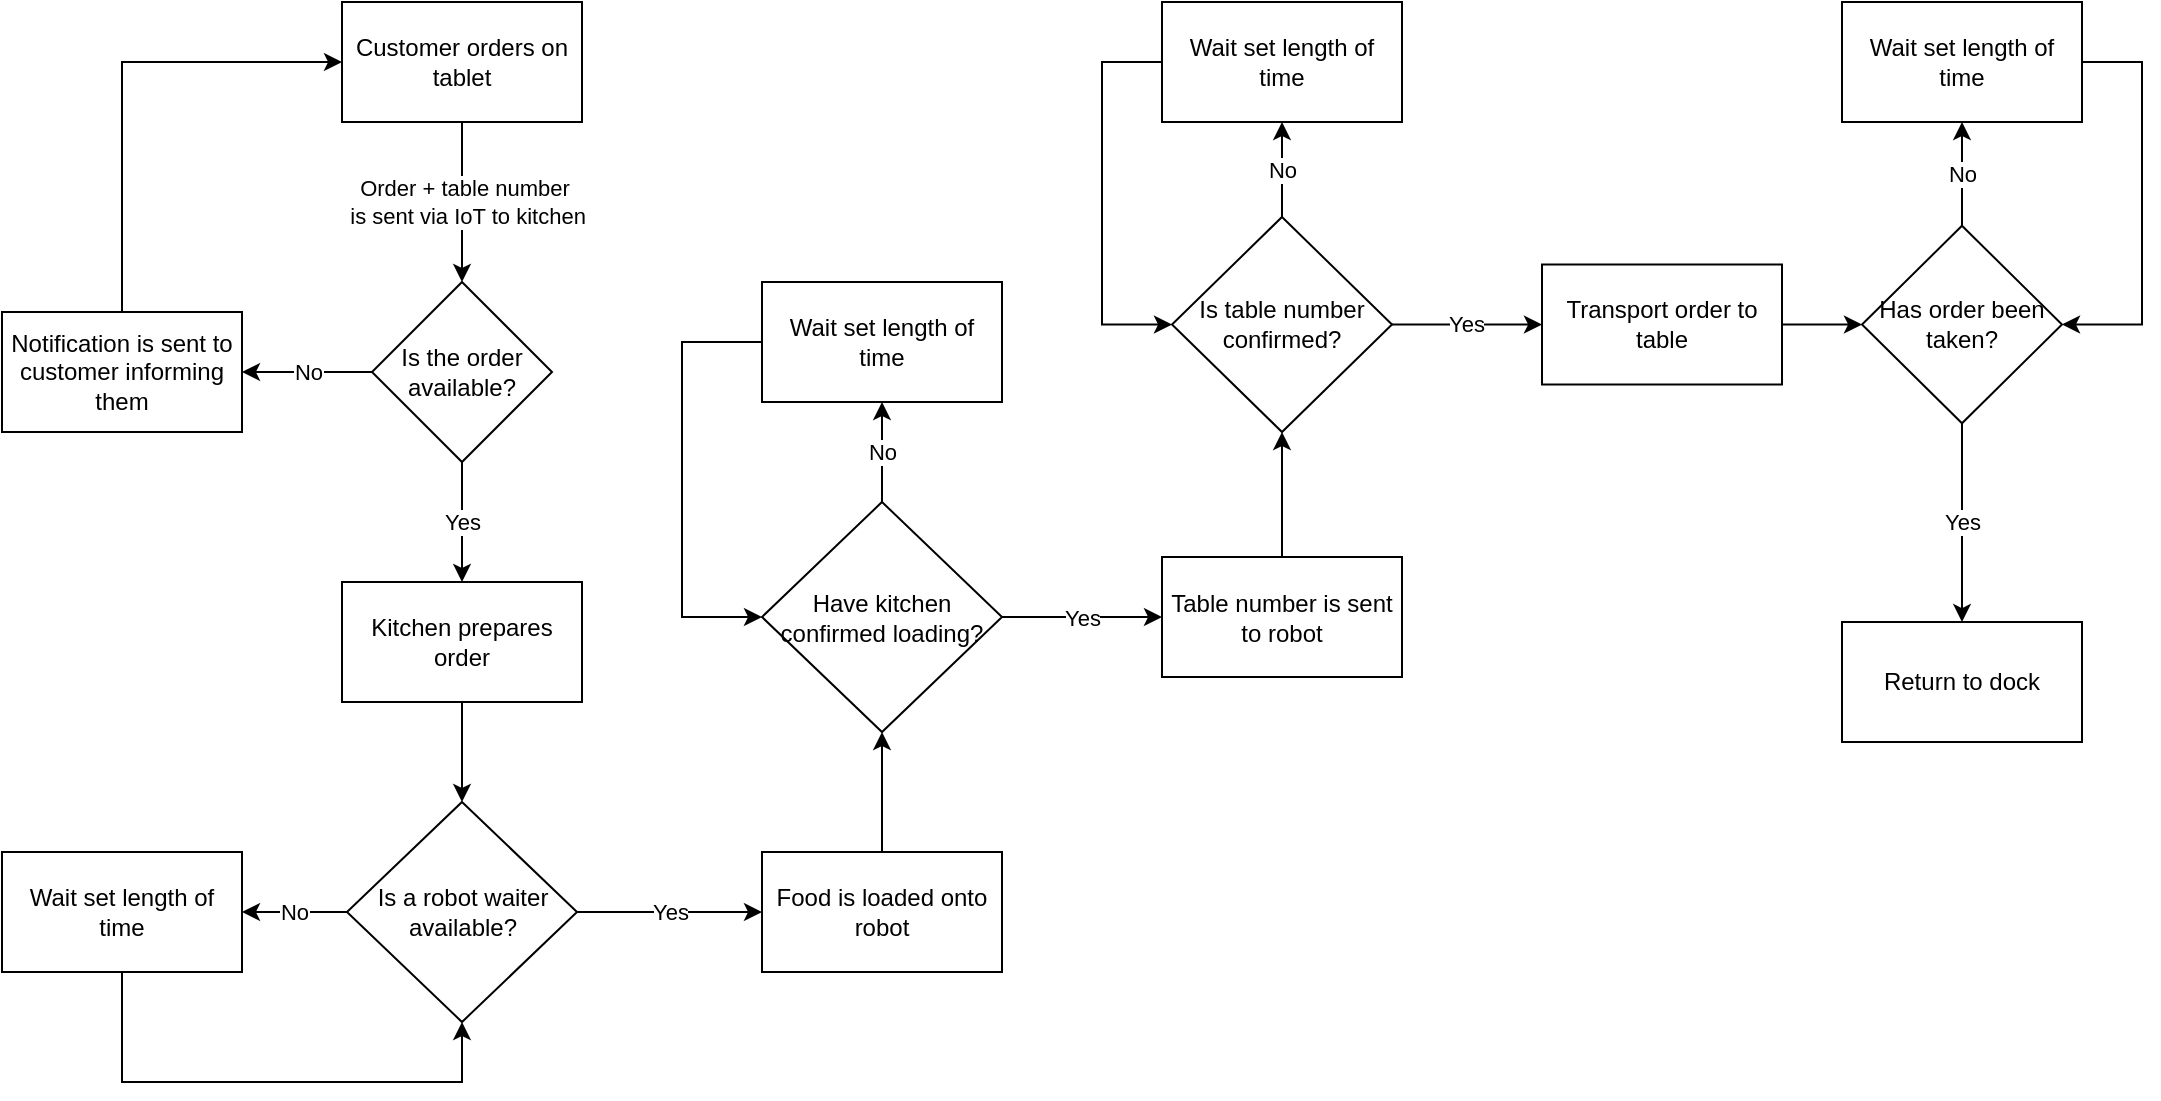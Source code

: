 <mxfile version="14.1.1" type="device"><diagram id="C5RBs43oDa-KdzZeNtuy" name="Page-1"><mxGraphModel dx="1422" dy="762" grid="1" gridSize="10" guides="1" tooltips="1" connect="1" arrows="1" fold="1" page="1" pageScale="1" pageWidth="1169" pageHeight="1654" math="0" shadow="0"><root><mxCell id="WIyWlLk6GJQsqaUBKTNV-0"/><mxCell id="WIyWlLk6GJQsqaUBKTNV-1" parent="WIyWlLk6GJQsqaUBKTNV-0"/><mxCell id="u0edr9tUWgna8qGxPva8-6" value="Order + table number&lt;br&gt;&amp;nbsp;is sent via IoT to kitchen" style="edgeStyle=orthogonalEdgeStyle;rounded=0;orthogonalLoop=1;jettySize=auto;html=1;" edge="1" parent="WIyWlLk6GJQsqaUBKTNV-1" source="u0edr9tUWgna8qGxPva8-0"><mxGeometry relative="1" as="geometry"><mxPoint x="270" y="180" as="targetPoint"/></mxGeometry></mxCell><mxCell id="u0edr9tUWgna8qGxPva8-0" value="Customer orders on tablet" style="rounded=0;whiteSpace=wrap;html=1;" vertex="1" parent="WIyWlLk6GJQsqaUBKTNV-1"><mxGeometry x="210" y="40" width="120" height="60" as="geometry"/></mxCell><mxCell id="u0edr9tUWgna8qGxPva8-9" value="No" style="edgeStyle=orthogonalEdgeStyle;rounded=0;orthogonalLoop=1;jettySize=auto;html=1;" edge="1" parent="WIyWlLk6GJQsqaUBKTNV-1" source="u0edr9tUWgna8qGxPva8-7" target="u0edr9tUWgna8qGxPva8-8"><mxGeometry relative="1" as="geometry"/></mxCell><mxCell id="u0edr9tUWgna8qGxPva8-16" value="Yes" style="edgeStyle=orthogonalEdgeStyle;rounded=0;orthogonalLoop=1;jettySize=auto;html=1;" edge="1" parent="WIyWlLk6GJQsqaUBKTNV-1" source="u0edr9tUWgna8qGxPva8-7" target="u0edr9tUWgna8qGxPva8-15"><mxGeometry relative="1" as="geometry"/></mxCell><mxCell id="u0edr9tUWgna8qGxPva8-7" value="Is the order available?" style="rhombus;whiteSpace=wrap;html=1;" vertex="1" parent="WIyWlLk6GJQsqaUBKTNV-1"><mxGeometry x="225" y="180" width="90" height="90" as="geometry"/></mxCell><mxCell id="u0edr9tUWgna8qGxPva8-14" style="edgeStyle=orthogonalEdgeStyle;rounded=0;orthogonalLoop=1;jettySize=auto;html=1;exitX=0.5;exitY=0;exitDx=0;exitDy=0;entryX=0;entryY=0.5;entryDx=0;entryDy=0;" edge="1" parent="WIyWlLk6GJQsqaUBKTNV-1" source="u0edr9tUWgna8qGxPva8-8" target="u0edr9tUWgna8qGxPva8-0"><mxGeometry relative="1" as="geometry"/></mxCell><mxCell id="u0edr9tUWgna8qGxPva8-8" value="Notification is sent to customer informing them" style="whiteSpace=wrap;html=1;" vertex="1" parent="WIyWlLk6GJQsqaUBKTNV-1"><mxGeometry x="40" y="195" width="120" height="60" as="geometry"/></mxCell><mxCell id="u0edr9tUWgna8qGxPva8-18" value="" style="edgeStyle=orthogonalEdgeStyle;rounded=0;orthogonalLoop=1;jettySize=auto;html=1;" edge="1" parent="WIyWlLk6GJQsqaUBKTNV-1" source="u0edr9tUWgna8qGxPva8-15" target="u0edr9tUWgna8qGxPva8-17"><mxGeometry relative="1" as="geometry"/></mxCell><mxCell id="u0edr9tUWgna8qGxPva8-15" value="Kitchen prepares order" style="whiteSpace=wrap;html=1;" vertex="1" parent="WIyWlLk6GJQsqaUBKTNV-1"><mxGeometry x="210" y="330" width="120" height="60" as="geometry"/></mxCell><mxCell id="u0edr9tUWgna8qGxPva8-23" value="No" style="edgeStyle=orthogonalEdgeStyle;rounded=0;orthogonalLoop=1;jettySize=auto;html=1;" edge="1" parent="WIyWlLk6GJQsqaUBKTNV-1" source="u0edr9tUWgna8qGxPva8-17" target="u0edr9tUWgna8qGxPva8-22"><mxGeometry relative="1" as="geometry"/></mxCell><mxCell id="u0edr9tUWgna8qGxPva8-26" value="Yes" style="edgeStyle=orthogonalEdgeStyle;rounded=0;orthogonalLoop=1;jettySize=auto;html=1;" edge="1" parent="WIyWlLk6GJQsqaUBKTNV-1" source="u0edr9tUWgna8qGxPva8-17" target="u0edr9tUWgna8qGxPva8-25"><mxGeometry relative="1" as="geometry"/></mxCell><mxCell id="u0edr9tUWgna8qGxPva8-17" value="Is a robot waiter available?" style="rhombus;whiteSpace=wrap;html=1;" vertex="1" parent="WIyWlLk6GJQsqaUBKTNV-1"><mxGeometry x="212.5" y="440" width="115" height="110" as="geometry"/></mxCell><mxCell id="u0edr9tUWgna8qGxPva8-24" style="edgeStyle=orthogonalEdgeStyle;rounded=0;orthogonalLoop=1;jettySize=auto;html=1;exitX=0.5;exitY=1;exitDx=0;exitDy=0;entryX=0.5;entryY=1;entryDx=0;entryDy=0;" edge="1" parent="WIyWlLk6GJQsqaUBKTNV-1" source="u0edr9tUWgna8qGxPva8-22" target="u0edr9tUWgna8qGxPva8-17"><mxGeometry relative="1" as="geometry"><Array as="points"><mxPoint x="100" y="580"/><mxPoint x="270" y="580"/></Array></mxGeometry></mxCell><mxCell id="u0edr9tUWgna8qGxPva8-22" value="Wait set length of time" style="whiteSpace=wrap;html=1;" vertex="1" parent="WIyWlLk6GJQsqaUBKTNV-1"><mxGeometry x="40" y="465" width="120" height="60" as="geometry"/></mxCell><mxCell id="u0edr9tUWgna8qGxPva8-28" value="" style="edgeStyle=orthogonalEdgeStyle;rounded=0;orthogonalLoop=1;jettySize=auto;html=1;" edge="1" parent="WIyWlLk6GJQsqaUBKTNV-1" source="u0edr9tUWgna8qGxPva8-25" target="u0edr9tUWgna8qGxPva8-27"><mxGeometry relative="1" as="geometry"/></mxCell><mxCell id="u0edr9tUWgna8qGxPva8-25" value="Food is loaded onto robot" style="whiteSpace=wrap;html=1;" vertex="1" parent="WIyWlLk6GJQsqaUBKTNV-1"><mxGeometry x="420" y="465" width="120" height="60" as="geometry"/></mxCell><mxCell id="u0edr9tUWgna8qGxPva8-31" value="No" style="edgeStyle=orthogonalEdgeStyle;rounded=0;orthogonalLoop=1;jettySize=auto;html=1;" edge="1" parent="WIyWlLk6GJQsqaUBKTNV-1" source="u0edr9tUWgna8qGxPva8-27" target="u0edr9tUWgna8qGxPva8-30"><mxGeometry relative="1" as="geometry"/></mxCell><mxCell id="u0edr9tUWgna8qGxPva8-34" value="Yes" style="edgeStyle=orthogonalEdgeStyle;rounded=0;orthogonalLoop=1;jettySize=auto;html=1;" edge="1" parent="WIyWlLk6GJQsqaUBKTNV-1" source="u0edr9tUWgna8qGxPva8-27" target="u0edr9tUWgna8qGxPva8-33"><mxGeometry relative="1" as="geometry"/></mxCell><mxCell id="u0edr9tUWgna8qGxPva8-27" value="Have kitchen confirmed loading?" style="rhombus;whiteSpace=wrap;html=1;" vertex="1" parent="WIyWlLk6GJQsqaUBKTNV-1"><mxGeometry x="420" y="290" width="120" height="115" as="geometry"/></mxCell><mxCell id="u0edr9tUWgna8qGxPva8-32" style="edgeStyle=orthogonalEdgeStyle;rounded=0;orthogonalLoop=1;jettySize=auto;html=1;exitX=0;exitY=0.5;exitDx=0;exitDy=0;entryX=0;entryY=0.5;entryDx=0;entryDy=0;" edge="1" parent="WIyWlLk6GJQsqaUBKTNV-1" source="u0edr9tUWgna8qGxPva8-30" target="u0edr9tUWgna8qGxPva8-27"><mxGeometry relative="1" as="geometry"><Array as="points"><mxPoint x="380" y="210"/><mxPoint x="380" y="348"/></Array></mxGeometry></mxCell><mxCell id="u0edr9tUWgna8qGxPva8-30" value="Wait set length of time" style="whiteSpace=wrap;html=1;" vertex="1" parent="WIyWlLk6GJQsqaUBKTNV-1"><mxGeometry x="420" y="180" width="120" height="60" as="geometry"/></mxCell><mxCell id="u0edr9tUWgna8qGxPva8-36" value="" style="edgeStyle=orthogonalEdgeStyle;rounded=0;orthogonalLoop=1;jettySize=auto;html=1;" edge="1" parent="WIyWlLk6GJQsqaUBKTNV-1" source="u0edr9tUWgna8qGxPva8-33" target="u0edr9tUWgna8qGxPva8-35"><mxGeometry relative="1" as="geometry"/></mxCell><mxCell id="u0edr9tUWgna8qGxPva8-33" value="Table number is sent to robot" style="whiteSpace=wrap;html=1;" vertex="1" parent="WIyWlLk6GJQsqaUBKTNV-1"><mxGeometry x="620" y="317.5" width="120" height="60" as="geometry"/></mxCell><mxCell id="u0edr9tUWgna8qGxPva8-42" value="Yes" style="edgeStyle=orthogonalEdgeStyle;rounded=0;orthogonalLoop=1;jettySize=auto;html=1;" edge="1" parent="WIyWlLk6GJQsqaUBKTNV-1" source="u0edr9tUWgna8qGxPva8-35" target="u0edr9tUWgna8qGxPva8-41"><mxGeometry relative="1" as="geometry"/></mxCell><mxCell id="u0edr9tUWgna8qGxPva8-35" value="Is table number confirmed?" style="rhombus;whiteSpace=wrap;html=1;" vertex="1" parent="WIyWlLk6GJQsqaUBKTNV-1"><mxGeometry x="625" y="147.5" width="110" height="107.5" as="geometry"/></mxCell><mxCell id="u0edr9tUWgna8qGxPva8-37" value="No" style="edgeStyle=orthogonalEdgeStyle;rounded=0;orthogonalLoop=1;jettySize=auto;html=1;exitX=0.5;exitY=0;exitDx=0;exitDy=0;" edge="1" parent="WIyWlLk6GJQsqaUBKTNV-1" target="u0edr9tUWgna8qGxPva8-38" source="u0edr9tUWgna8qGxPva8-35"><mxGeometry relative="1" as="geometry"><mxPoint x="680" y="132.5" as="sourcePoint"/></mxGeometry></mxCell><mxCell id="u0edr9tUWgna8qGxPva8-40" style="edgeStyle=orthogonalEdgeStyle;rounded=0;orthogonalLoop=1;jettySize=auto;html=1;exitX=0;exitY=0.5;exitDx=0;exitDy=0;entryX=0;entryY=0.5;entryDx=0;entryDy=0;" edge="1" parent="WIyWlLk6GJQsqaUBKTNV-1" source="u0edr9tUWgna8qGxPva8-38" target="u0edr9tUWgna8qGxPva8-35"><mxGeometry relative="1" as="geometry"><Array as="points"><mxPoint x="590" y="70"/><mxPoint x="590" y="201"/></Array></mxGeometry></mxCell><mxCell id="u0edr9tUWgna8qGxPva8-38" value="Wait set length of time" style="whiteSpace=wrap;html=1;" vertex="1" parent="WIyWlLk6GJQsqaUBKTNV-1"><mxGeometry x="620" y="40" width="120" height="60" as="geometry"/></mxCell><mxCell id="u0edr9tUWgna8qGxPva8-44" value="" style="edgeStyle=orthogonalEdgeStyle;rounded=0;orthogonalLoop=1;jettySize=auto;html=1;" edge="1" parent="WIyWlLk6GJQsqaUBKTNV-1" source="u0edr9tUWgna8qGxPva8-41" target="u0edr9tUWgna8qGxPva8-43"><mxGeometry relative="1" as="geometry"/></mxCell><mxCell id="u0edr9tUWgna8qGxPva8-41" value="Transport order to table" style="whiteSpace=wrap;html=1;" vertex="1" parent="WIyWlLk6GJQsqaUBKTNV-1"><mxGeometry x="810" y="171.25" width="120" height="60" as="geometry"/></mxCell><mxCell id="u0edr9tUWgna8qGxPva8-46" value="No" style="edgeStyle=orthogonalEdgeStyle;rounded=0;orthogonalLoop=1;jettySize=auto;html=1;exitX=0.5;exitY=0;exitDx=0;exitDy=0;entryX=0.5;entryY=1;entryDx=0;entryDy=0;" edge="1" parent="WIyWlLk6GJQsqaUBKTNV-1" source="u0edr9tUWgna8qGxPva8-43" target="u0edr9tUWgna8qGxPva8-45"><mxGeometry relative="1" as="geometry"/></mxCell><mxCell id="u0edr9tUWgna8qGxPva8-49" value="Yes" style="edgeStyle=orthogonalEdgeStyle;rounded=0;orthogonalLoop=1;jettySize=auto;html=1;" edge="1" parent="WIyWlLk6GJQsqaUBKTNV-1" source="u0edr9tUWgna8qGxPva8-43" target="u0edr9tUWgna8qGxPva8-48"><mxGeometry relative="1" as="geometry"/></mxCell><mxCell id="u0edr9tUWgna8qGxPva8-43" value="Has order been taken?" style="rhombus;whiteSpace=wrap;html=1;" vertex="1" parent="WIyWlLk6GJQsqaUBKTNV-1"><mxGeometry x="970" y="151.88" width="100" height="98.75" as="geometry"/></mxCell><mxCell id="u0edr9tUWgna8qGxPva8-47" style="edgeStyle=orthogonalEdgeStyle;rounded=0;orthogonalLoop=1;jettySize=auto;html=1;exitX=1;exitY=0.5;exitDx=0;exitDy=0;entryX=1;entryY=0.5;entryDx=0;entryDy=0;" edge="1" parent="WIyWlLk6GJQsqaUBKTNV-1" source="u0edr9tUWgna8qGxPva8-45" target="u0edr9tUWgna8qGxPva8-43"><mxGeometry relative="1" as="geometry"><Array as="points"><mxPoint x="1110" y="70"/><mxPoint x="1110" y="201"/></Array></mxGeometry></mxCell><mxCell id="u0edr9tUWgna8qGxPva8-45" value="Wait set length of time" style="whiteSpace=wrap;html=1;" vertex="1" parent="WIyWlLk6GJQsqaUBKTNV-1"><mxGeometry x="960" y="40" width="120" height="60" as="geometry"/></mxCell><mxCell id="u0edr9tUWgna8qGxPva8-48" value="Return to dock" style="whiteSpace=wrap;html=1;" vertex="1" parent="WIyWlLk6GJQsqaUBKTNV-1"><mxGeometry x="960" y="350.005" width="120" height="60" as="geometry"/></mxCell></root></mxGraphModel></diagram></mxfile>